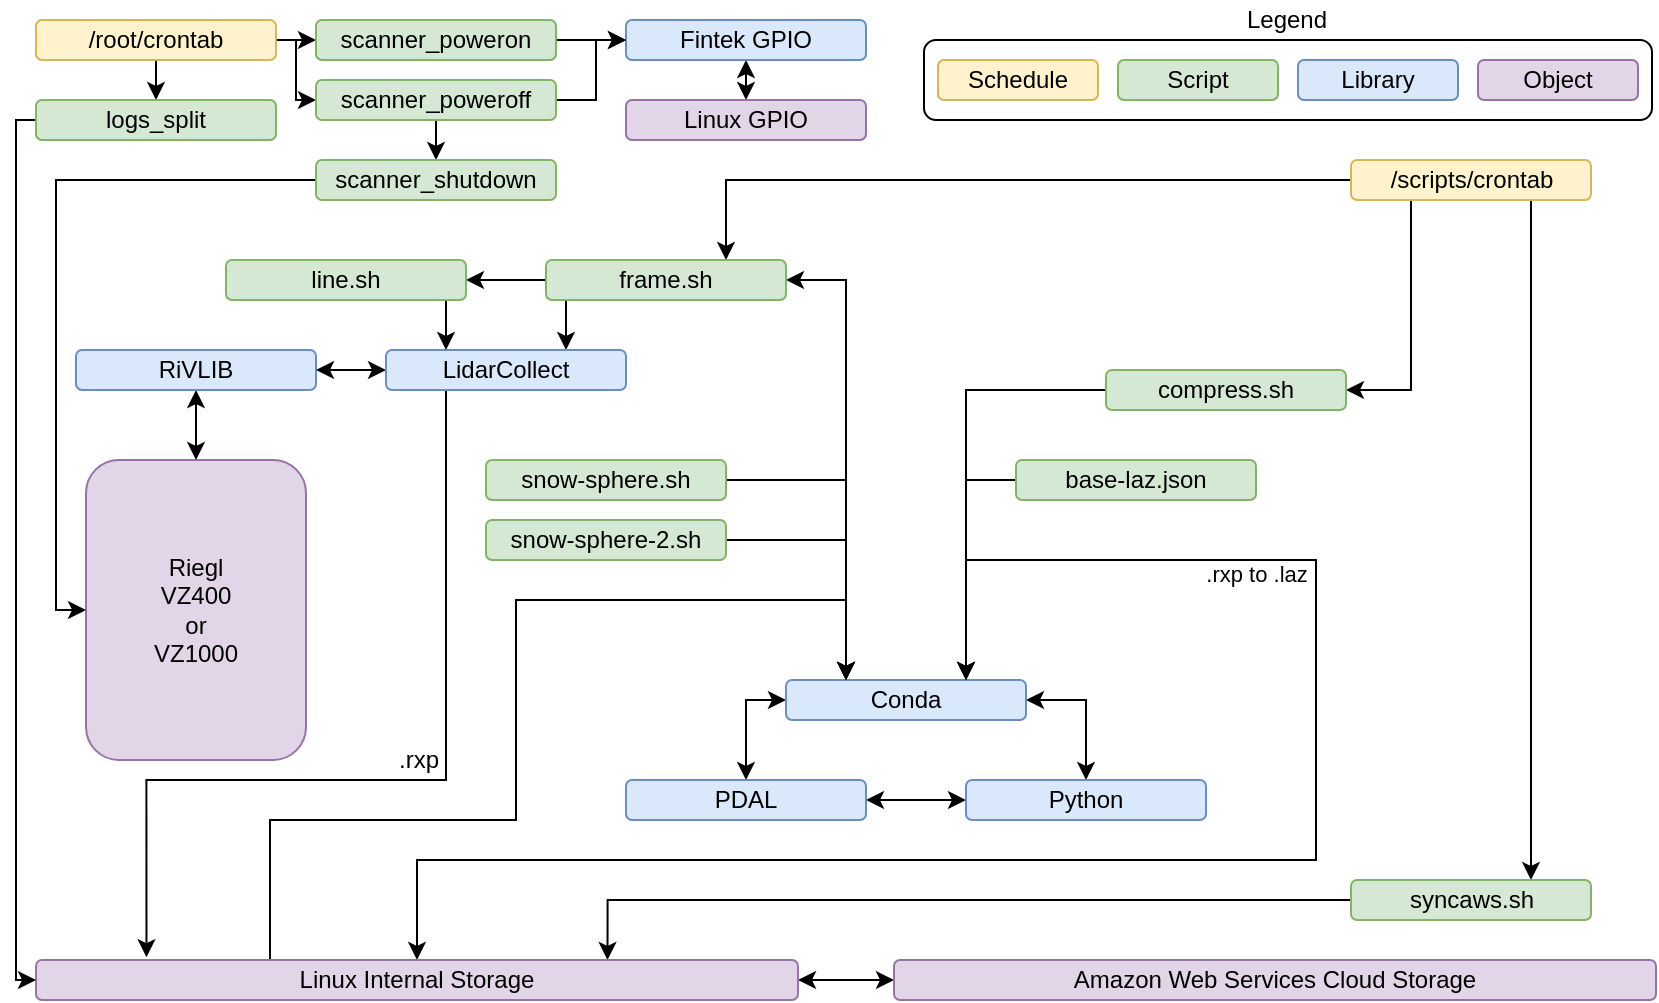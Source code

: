 <mxfile version="13.0.3" type="device"><diagram id="9uxglydsuGuWMLbdPVRm" name="Page-1"><mxGraphModel dx="1026" dy="604" grid="1" gridSize="10" guides="1" tooltips="1" connect="1" arrows="1" fold="1" page="1" pageScale="1" pageWidth="850" pageHeight="1100" math="0" shadow="0"><root><mxCell id="0"/><mxCell id="1" parent="0"/><mxCell id="aCed7OD410KUZfvJ1Qxq-87" value="" style="rounded=1;whiteSpace=wrap;html=1;" parent="1" vertex="1"><mxGeometry x="464" y="30" width="364" height="40" as="geometry"/></mxCell><mxCell id="acCSHRhD1ffh7godxbTG-2" style="edgeStyle=orthogonalEdgeStyle;rounded=0;orthogonalLoop=1;jettySize=auto;html=1;exitX=0.5;exitY=1;exitDx=0;exitDy=0;entryX=0.5;entryY=0;entryDx=0;entryDy=0;" edge="1" parent="1" source="aCed7OD410KUZfvJ1Qxq-1" target="acCSHRhD1ffh7godxbTG-1"><mxGeometry relative="1" as="geometry"/></mxCell><mxCell id="acCSHRhD1ffh7godxbTG-10" style="edgeStyle=orthogonalEdgeStyle;rounded=0;orthogonalLoop=1;jettySize=auto;html=1;exitX=1;exitY=0.5;exitDx=0;exitDy=0;entryX=0;entryY=0.5;entryDx=0;entryDy=0;" edge="1" parent="1" source="aCed7OD410KUZfvJ1Qxq-1" target="aCed7OD410KUZfvJ1Qxq-43"><mxGeometry relative="1" as="geometry"/></mxCell><mxCell id="acCSHRhD1ffh7godxbTG-11" style="edgeStyle=orthogonalEdgeStyle;rounded=0;orthogonalLoop=1;jettySize=auto;html=1;exitX=1;exitY=0.5;exitDx=0;exitDy=0;entryX=0;entryY=0.5;entryDx=0;entryDy=0;" edge="1" parent="1" source="aCed7OD410KUZfvJ1Qxq-1" target="aCed7OD410KUZfvJ1Qxq-44"><mxGeometry relative="1" as="geometry"><Array as="points"><mxPoint x="150" y="30"/><mxPoint x="150" y="60"/></Array></mxGeometry></mxCell><mxCell id="aCed7OD410KUZfvJ1Qxq-1" value="/root/crontab" style="rounded=1;whiteSpace=wrap;html=1;fillColor=#fff2cc;strokeColor=#d6b656;" parent="1" vertex="1"><mxGeometry x="20" y="20" width="120" height="20" as="geometry"/></mxCell><mxCell id="aCed7OD410KUZfvJ1Qxq-41" style="edgeStyle=orthogonalEdgeStyle;rounded=0;orthogonalLoop=1;jettySize=auto;html=1;exitX=0;exitY=0.5;exitDx=0;exitDy=0;entryX=0.75;entryY=0;entryDx=0;entryDy=0;startArrow=none;startFill=0;" parent="1" source="aCed7OD410KUZfvJ1Qxq-2" target="aCed7OD410KUZfvJ1Qxq-7" edge="1"><mxGeometry relative="1" as="geometry"/></mxCell><mxCell id="aCed7OD410KUZfvJ1Qxq-66" style="edgeStyle=orthogonalEdgeStyle;rounded=0;orthogonalLoop=1;jettySize=auto;html=1;exitX=0.25;exitY=1;exitDx=0;exitDy=0;entryX=1;entryY=0.5;entryDx=0;entryDy=0;startArrow=none;startFill=0;" parent="1" source="aCed7OD410KUZfvJ1Qxq-2" target="aCed7OD410KUZfvJ1Qxq-52" edge="1"><mxGeometry relative="1" as="geometry"/></mxCell><mxCell id="aCed7OD410KUZfvJ1Qxq-67" style="edgeStyle=orthogonalEdgeStyle;rounded=0;orthogonalLoop=1;jettySize=auto;html=1;exitX=0.75;exitY=1;exitDx=0;exitDy=0;entryX=0.75;entryY=0;entryDx=0;entryDy=0;startArrow=none;startFill=0;" parent="1" source="aCed7OD410KUZfvJ1Qxq-2" target="aCed7OD410KUZfvJ1Qxq-53" edge="1"><mxGeometry relative="1" as="geometry"/></mxCell><mxCell id="aCed7OD410KUZfvJ1Qxq-2" value="/scripts/crontab" style="rounded=1;whiteSpace=wrap;html=1;fillColor=#fff2cc;strokeColor=#d6b656;" parent="1" vertex="1"><mxGeometry x="677.5" y="90" width="120" height="20" as="geometry"/></mxCell><mxCell id="aCed7OD410KUZfvJ1Qxq-93" style="edgeStyle=orthogonalEdgeStyle;rounded=0;orthogonalLoop=1;jettySize=auto;html=1;exitX=0.5;exitY=1;exitDx=0;exitDy=0;entryX=0.5;entryY=0;entryDx=0;entryDy=0;startArrow=classic;startFill=1;" parent="1" source="aCed7OD410KUZfvJ1Qxq-3" target="aCed7OD410KUZfvJ1Qxq-92" edge="1"><mxGeometry relative="1" as="geometry"/></mxCell><mxCell id="aCed7OD410KUZfvJ1Qxq-3" value="Fintek GPIO" style="rounded=1;whiteSpace=wrap;html=1;fillColor=#dae8fc;strokeColor=#6c8ebf;" parent="1" vertex="1"><mxGeometry x="315" y="20" width="120" height="20" as="geometry"/></mxCell><mxCell id="aCed7OD410KUZfvJ1Qxq-5" value="Riegl&lt;br&gt;VZ400&lt;br&gt;or&lt;br&gt;VZ1000" style="rounded=1;whiteSpace=wrap;html=1;fillColor=#e1d5e7;strokeColor=#9673a6;" parent="1" vertex="1"><mxGeometry x="45" y="240" width="110" height="150" as="geometry"/></mxCell><mxCell id="aCed7OD410KUZfvJ1Qxq-21" style="edgeStyle=orthogonalEdgeStyle;rounded=0;orthogonalLoop=1;jettySize=auto;html=1;exitX=0.25;exitY=1;exitDx=0;exitDy=0;entryX=0.75;entryY=0;entryDx=0;entryDy=0;startArrow=none;startFill=0;" parent="1" source="aCed7OD410KUZfvJ1Qxq-7" target="aCed7OD410KUZfvJ1Qxq-9" edge="1"><mxGeometry relative="1" as="geometry"/></mxCell><mxCell id="aCed7OD410KUZfvJ1Qxq-22" style="edgeStyle=orthogonalEdgeStyle;rounded=0;orthogonalLoop=1;jettySize=auto;html=1;exitX=0;exitY=0.5;exitDx=0;exitDy=0;entryX=1;entryY=0.5;entryDx=0;entryDy=0;startArrow=none;startFill=0;" parent="1" source="aCed7OD410KUZfvJ1Qxq-7" target="aCed7OD410KUZfvJ1Qxq-16" edge="1"><mxGeometry relative="1" as="geometry"/></mxCell><mxCell id="aCed7OD410KUZfvJ1Qxq-61" style="edgeStyle=orthogonalEdgeStyle;rounded=0;orthogonalLoop=1;jettySize=auto;html=1;exitX=1;exitY=0.5;exitDx=0;exitDy=0;entryX=0.25;entryY=0;entryDx=0;entryDy=0;startArrow=classic;startFill=1;" parent="1" source="aCed7OD410KUZfvJ1Qxq-7" target="aCed7OD410KUZfvJ1Qxq-27" edge="1"><mxGeometry relative="1" as="geometry"/></mxCell><mxCell id="aCed7OD410KUZfvJ1Qxq-7" value="frame.sh" style="rounded=1;whiteSpace=wrap;html=1;fillColor=#d5e8d4;strokeColor=#82b366;" parent="1" vertex="1"><mxGeometry x="275" y="140" width="120" height="20" as="geometry"/></mxCell><mxCell id="aCed7OD410KUZfvJ1Qxq-103" style="edgeStyle=orthogonalEdgeStyle;rounded=0;orthogonalLoop=1;jettySize=auto;html=1;exitX=0.5;exitY=1;exitDx=0;exitDy=0;entryX=0.5;entryY=0;entryDx=0;entryDy=0;startArrow=classic;startFill=1;" parent="1" source="aCed7OD410KUZfvJ1Qxq-8" target="aCed7OD410KUZfvJ1Qxq-5" edge="1"><mxGeometry relative="1" as="geometry"/></mxCell><mxCell id="aCed7OD410KUZfvJ1Qxq-8" value="RiVLIB" style="rounded=1;whiteSpace=wrap;html=1;fillColor=#dae8fc;strokeColor=#6c8ebf;" parent="1" vertex="1"><mxGeometry x="40" y="185" width="120" height="20" as="geometry"/></mxCell><mxCell id="aCed7OD410KUZfvJ1Qxq-102" style="edgeStyle=orthogonalEdgeStyle;rounded=0;orthogonalLoop=1;jettySize=auto;html=1;exitX=0;exitY=0.5;exitDx=0;exitDy=0;entryX=1;entryY=0.5;entryDx=0;entryDy=0;startArrow=classic;startFill=1;" parent="1" source="aCed7OD410KUZfvJ1Qxq-9" target="aCed7OD410KUZfvJ1Qxq-8" edge="1"><mxGeometry relative="1" as="geometry"/></mxCell><mxCell id="acCSHRhD1ffh7godxbTG-6" style="edgeStyle=orthogonalEdgeStyle;rounded=0;orthogonalLoop=1;jettySize=auto;html=1;exitX=0.25;exitY=1;exitDx=0;exitDy=0;entryX=0.145;entryY=-0.07;entryDx=0;entryDy=0;entryPerimeter=0;" edge="1" parent="1" source="aCed7OD410KUZfvJ1Qxq-9" target="aCed7OD410KUZfvJ1Qxq-68"><mxGeometry relative="1" as="geometry"><Array as="points"><mxPoint x="225" y="400"/><mxPoint x="75" y="400"/></Array></mxGeometry></mxCell><mxCell id="aCed7OD410KUZfvJ1Qxq-9" value="LidarCollect" style="rounded=1;whiteSpace=wrap;html=1;fillColor=#dae8fc;strokeColor=#6c8ebf;" parent="1" vertex="1"><mxGeometry x="195" y="185" width="120" height="20" as="geometry"/></mxCell><mxCell id="aCed7OD410KUZfvJ1Qxq-20" style="edgeStyle=orthogonalEdgeStyle;rounded=0;orthogonalLoop=1;jettySize=auto;html=1;exitX=0.75;exitY=1;exitDx=0;exitDy=0;entryX=0.25;entryY=0;entryDx=0;entryDy=0;startArrow=none;startFill=0;" parent="1" source="aCed7OD410KUZfvJ1Qxq-16" target="aCed7OD410KUZfvJ1Qxq-9" edge="1"><mxGeometry relative="1" as="geometry"/></mxCell><mxCell id="aCed7OD410KUZfvJ1Qxq-16" value="line.sh" style="rounded=1;whiteSpace=wrap;html=1;fillColor=#d5e8d4;strokeColor=#82b366;" parent="1" vertex="1"><mxGeometry x="115" y="140" width="120" height="20" as="geometry"/></mxCell><mxCell id="aCed7OD410KUZfvJ1Qxq-31" style="edgeStyle=orthogonalEdgeStyle;rounded=0;orthogonalLoop=1;jettySize=auto;html=1;exitX=1;exitY=0.5;exitDx=0;exitDy=0;entryX=0.5;entryY=0;entryDx=0;entryDy=0;startArrow=classic;startFill=1;" parent="1" source="aCed7OD410KUZfvJ1Qxq-27" target="aCed7OD410KUZfvJ1Qxq-29" edge="1"><mxGeometry relative="1" as="geometry"/></mxCell><mxCell id="aCed7OD410KUZfvJ1Qxq-32" style="edgeStyle=orthogonalEdgeStyle;rounded=0;orthogonalLoop=1;jettySize=auto;html=1;exitX=0;exitY=0.5;exitDx=0;exitDy=0;entryX=0.5;entryY=0;entryDx=0;entryDy=0;startArrow=classic;startFill=1;" parent="1" source="aCed7OD410KUZfvJ1Qxq-27" target="aCed7OD410KUZfvJ1Qxq-28" edge="1"><mxGeometry relative="1" as="geometry"/></mxCell><mxCell id="aCed7OD410KUZfvJ1Qxq-27" value="Conda" style="rounded=1;whiteSpace=wrap;html=1;fillColor=#dae8fc;strokeColor=#6c8ebf;" parent="1" vertex="1"><mxGeometry x="395" y="350" width="120" height="20" as="geometry"/></mxCell><mxCell id="aCed7OD410KUZfvJ1Qxq-30" style="edgeStyle=orthogonalEdgeStyle;rounded=0;orthogonalLoop=1;jettySize=auto;html=1;exitX=1;exitY=0.5;exitDx=0;exitDy=0;entryX=0;entryY=0.5;entryDx=0;entryDy=0;startArrow=classic;startFill=1;" parent="1" source="aCed7OD410KUZfvJ1Qxq-28" target="aCed7OD410KUZfvJ1Qxq-29" edge="1"><mxGeometry relative="1" as="geometry"/></mxCell><mxCell id="aCed7OD410KUZfvJ1Qxq-28" value="PDAL" style="rounded=1;whiteSpace=wrap;html=1;fillColor=#dae8fc;strokeColor=#6c8ebf;" parent="1" vertex="1"><mxGeometry x="315" y="400" width="120" height="20" as="geometry"/></mxCell><mxCell id="aCed7OD410KUZfvJ1Qxq-29" value="Python" style="rounded=1;whiteSpace=wrap;html=1;fillColor=#dae8fc;strokeColor=#6c8ebf;" parent="1" vertex="1"><mxGeometry x="485" y="400" width="120" height="20" as="geometry"/></mxCell><mxCell id="aCed7OD410KUZfvJ1Qxq-96" style="edgeStyle=orthogonalEdgeStyle;rounded=0;orthogonalLoop=1;jettySize=auto;html=1;exitX=1;exitY=0.5;exitDx=0;exitDy=0;entryX=0.25;entryY=0;entryDx=0;entryDy=0;startArrow=none;startFill=0;" parent="1" source="aCed7OD410KUZfvJ1Qxq-35" target="aCed7OD410KUZfvJ1Qxq-27" edge="1"><mxGeometry relative="1" as="geometry"/></mxCell><mxCell id="aCed7OD410KUZfvJ1Qxq-35" value="snow-sphere.sh" style="rounded=1;whiteSpace=wrap;html=1;fillColor=#d5e8d4;strokeColor=#82b366;" parent="1" vertex="1"><mxGeometry x="245" y="240" width="120" height="20" as="geometry"/></mxCell><mxCell id="aCed7OD410KUZfvJ1Qxq-94" style="edgeStyle=orthogonalEdgeStyle;rounded=0;orthogonalLoop=1;jettySize=auto;html=1;exitX=1;exitY=0.5;exitDx=0;exitDy=0;entryX=0.25;entryY=0;entryDx=0;entryDy=0;startArrow=none;startFill=0;" parent="1" source="aCed7OD410KUZfvJ1Qxq-36" target="aCed7OD410KUZfvJ1Qxq-27" edge="1"><mxGeometry relative="1" as="geometry"/></mxCell><mxCell id="aCed7OD410KUZfvJ1Qxq-36" value="snow-sphere-2.sh" style="rounded=1;whiteSpace=wrap;html=1;fillColor=#d5e8d4;strokeColor=#82b366;" parent="1" vertex="1"><mxGeometry x="245" y="270" width="120" height="20" as="geometry"/></mxCell><mxCell id="aCed7OD410KUZfvJ1Qxq-83" style="edgeStyle=orthogonalEdgeStyle;rounded=0;orthogonalLoop=1;jettySize=auto;html=1;exitX=1;exitY=0.5;exitDx=0;exitDy=0;entryX=0;entryY=0.5;entryDx=0;entryDy=0;startArrow=none;startFill=0;" parent="1" source="aCed7OD410KUZfvJ1Qxq-43" target="aCed7OD410KUZfvJ1Qxq-3" edge="1"><mxGeometry relative="1" as="geometry"/></mxCell><mxCell id="aCed7OD410KUZfvJ1Qxq-43" value="scanner_poweron" style="rounded=1;whiteSpace=wrap;html=1;fillColor=#d5e8d4;strokeColor=#82b366;" parent="1" vertex="1"><mxGeometry x="160" y="20" width="120" height="20" as="geometry"/></mxCell><mxCell id="LBPASnpqSDTC3AXosvel-1" style="edgeStyle=orthogonalEdgeStyle;rounded=0;orthogonalLoop=1;jettySize=auto;html=1;exitX=0.5;exitY=1;exitDx=0;exitDy=0;entryX=0.5;entryY=0;entryDx=0;entryDy=0;" parent="1" source="aCed7OD410KUZfvJ1Qxq-44" target="aCed7OD410KUZfvJ1Qxq-45" edge="1"><mxGeometry relative="1" as="geometry"/></mxCell><mxCell id="LBPASnpqSDTC3AXosvel-3" style="edgeStyle=orthogonalEdgeStyle;rounded=0;orthogonalLoop=1;jettySize=auto;html=1;exitX=1;exitY=0.5;exitDx=0;exitDy=0;entryX=0;entryY=0.5;entryDx=0;entryDy=0;startArrow=none;startFill=0;" parent="1" source="aCed7OD410KUZfvJ1Qxq-44" target="aCed7OD410KUZfvJ1Qxq-3" edge="1"><mxGeometry relative="1" as="geometry"/></mxCell><mxCell id="aCed7OD410KUZfvJ1Qxq-44" value="scanner_poweroff" style="rounded=1;whiteSpace=wrap;html=1;fillColor=#d5e8d4;strokeColor=#82b366;" parent="1" vertex="1"><mxGeometry x="160" y="50" width="120" height="20" as="geometry"/></mxCell><mxCell id="acCSHRhD1ffh7godxbTG-8" style="edgeStyle=orthogonalEdgeStyle;rounded=0;orthogonalLoop=1;jettySize=auto;html=1;exitX=0;exitY=0.5;exitDx=0;exitDy=0;entryX=0;entryY=0.5;entryDx=0;entryDy=0;" edge="1" parent="1" source="aCed7OD410KUZfvJ1Qxq-45" target="aCed7OD410KUZfvJ1Qxq-5"><mxGeometry relative="1" as="geometry"><Array as="points"><mxPoint x="30" y="100"/><mxPoint x="30" y="315"/></Array></mxGeometry></mxCell><mxCell id="aCed7OD410KUZfvJ1Qxq-45" value="scanner_shutdown" style="rounded=1;whiteSpace=wrap;html=1;fillColor=#d5e8d4;strokeColor=#82b366;" parent="1" vertex="1"><mxGeometry x="160" y="90" width="120" height="20" as="geometry"/></mxCell><mxCell id="aCed7OD410KUZfvJ1Qxq-60" style="edgeStyle=orthogonalEdgeStyle;rounded=0;orthogonalLoop=1;jettySize=auto;html=1;exitX=0;exitY=0.5;exitDx=0;exitDy=0;entryX=0.75;entryY=0;entryDx=0;entryDy=0;startArrow=none;startFill=0;" parent="1" source="aCed7OD410KUZfvJ1Qxq-52" target="aCed7OD410KUZfvJ1Qxq-27" edge="1"><mxGeometry relative="1" as="geometry"/></mxCell><mxCell id="aCed7OD410KUZfvJ1Qxq-71" style="edgeStyle=orthogonalEdgeStyle;rounded=0;orthogonalLoop=1;jettySize=auto;html=1;exitX=0.75;exitY=0;exitDx=0;exitDy=0;entryX=0.5;entryY=0;entryDx=0;entryDy=0;startArrow=classic;startFill=1;" parent="1" source="aCed7OD410KUZfvJ1Qxq-27" target="aCed7OD410KUZfvJ1Qxq-68" edge="1"><mxGeometry relative="1" as="geometry"><Array as="points"><mxPoint x="485" y="290"/><mxPoint x="660" y="290"/><mxPoint x="660" y="440"/><mxPoint x="211" y="440"/></Array></mxGeometry></mxCell><mxCell id="aCed7OD410KUZfvJ1Qxq-72" value="&amp;nbsp;.rxp to .laz&amp;nbsp;" style="edgeLabel;html=1;align=center;verticalAlign=middle;resizable=0;points=[];labelBackgroundColor=none;" parent="aCed7OD410KUZfvJ1Qxq-71" vertex="1" connectable="0"><mxGeometry x="-0.249" y="-104" relative="1" as="geometry"><mxPoint x="73.96" y="-89.84" as="offset"/></mxGeometry></mxCell><mxCell id="aCed7OD410KUZfvJ1Qxq-52" value="compress.sh" style="rounded=1;whiteSpace=wrap;html=1;fillColor=#d5e8d4;strokeColor=#82b366;" parent="1" vertex="1"><mxGeometry x="555" y="195" width="120" height="20" as="geometry"/></mxCell><mxCell id="aCed7OD410KUZfvJ1Qxq-79" style="edgeStyle=orthogonalEdgeStyle;rounded=0;orthogonalLoop=1;jettySize=auto;html=1;exitX=0;exitY=0.5;exitDx=0;exitDy=0;entryX=0.75;entryY=0;entryDx=0;entryDy=0;startArrow=none;startFill=0;" parent="1" source="aCed7OD410KUZfvJ1Qxq-53" target="aCed7OD410KUZfvJ1Qxq-68" edge="1"><mxGeometry relative="1" as="geometry"/></mxCell><mxCell id="aCed7OD410KUZfvJ1Qxq-53" value="syncaws.sh" style="rounded=1;whiteSpace=wrap;html=1;fillColor=#d5e8d4;strokeColor=#82b366;" parent="1" vertex="1"><mxGeometry x="677.5" y="450" width="120" height="20" as="geometry"/></mxCell><mxCell id="aCed7OD410KUZfvJ1Qxq-97" style="edgeStyle=orthogonalEdgeStyle;rounded=0;orthogonalLoop=1;jettySize=auto;html=1;exitX=0;exitY=0.5;exitDx=0;exitDy=0;entryX=0.75;entryY=0;entryDx=0;entryDy=0;startArrow=none;startFill=0;" parent="1" source="aCed7OD410KUZfvJ1Qxq-64" target="aCed7OD410KUZfvJ1Qxq-27" edge="1"><mxGeometry relative="1" as="geometry"/></mxCell><mxCell id="aCed7OD410KUZfvJ1Qxq-64" value="base-laz.json" style="rounded=1;whiteSpace=wrap;html=1;fillColor=#d5e8d4;strokeColor=#82b366;" parent="1" vertex="1"><mxGeometry x="510" y="240" width="120" height="20" as="geometry"/></mxCell><mxCell id="aCed7OD410KUZfvJ1Qxq-76" style="edgeStyle=orthogonalEdgeStyle;rounded=0;orthogonalLoop=1;jettySize=auto;html=1;exitX=1;exitY=0.5;exitDx=0;exitDy=0;entryX=0;entryY=0.5;entryDx=0;entryDy=0;startArrow=classic;startFill=1;" parent="1" source="aCed7OD410KUZfvJ1Qxq-68" target="aCed7OD410KUZfvJ1Qxq-74" edge="1"><mxGeometry relative="1" as="geometry"/></mxCell><mxCell id="aCed7OD410KUZfvJ1Qxq-99" style="edgeStyle=orthogonalEdgeStyle;rounded=0;orthogonalLoop=1;jettySize=auto;html=1;exitX=0.25;exitY=0;exitDx=0;exitDy=0;entryX=0.25;entryY=0;entryDx=0;entryDy=0;startArrow=none;startFill=0;" parent="1" source="aCed7OD410KUZfvJ1Qxq-68" target="aCed7OD410KUZfvJ1Qxq-27" edge="1"><mxGeometry relative="1" as="geometry"><Array as="points"><mxPoint x="137" y="490"/><mxPoint x="137" y="420"/><mxPoint x="260" y="420"/><mxPoint x="260" y="310"/><mxPoint x="425" y="310"/></Array></mxGeometry></mxCell><mxCell id="aCed7OD410KUZfvJ1Qxq-68" value="Linux Internal Storage" style="rounded=1;whiteSpace=wrap;html=1;fillColor=#e1d5e7;strokeColor=#9673a6;" parent="1" vertex="1"><mxGeometry x="20" y="490" width="381" height="20" as="geometry"/></mxCell><mxCell id="aCed7OD410KUZfvJ1Qxq-74" value="Amazon Web Services Cloud Storage" style="rounded=1;whiteSpace=wrap;html=1;fillColor=#e1d5e7;strokeColor=#9673a6;" parent="1" vertex="1"><mxGeometry x="449" y="490" width="381" height="20" as="geometry"/></mxCell><mxCell id="aCed7OD410KUZfvJ1Qxq-80" value="Script" style="rounded=1;whiteSpace=wrap;html=1;fillColor=#d5e8d4;strokeColor=#82b366;" parent="1" vertex="1"><mxGeometry x="561" y="40" width="80" height="20" as="geometry"/></mxCell><mxCell id="aCed7OD410KUZfvJ1Qxq-81" value="Library" style="rounded=1;whiteSpace=wrap;html=1;fillColor=#dae8fc;strokeColor=#6c8ebf;" parent="1" vertex="1"><mxGeometry x="651" y="40" width="80" height="20" as="geometry"/></mxCell><mxCell id="aCed7OD410KUZfvJ1Qxq-82" value="Object" style="rounded=1;whiteSpace=wrap;html=1;fillColor=#e1d5e7;strokeColor=#9673a6;" parent="1" vertex="1"><mxGeometry x="741" y="40" width="80" height="20" as="geometry"/></mxCell><mxCell id="aCed7OD410KUZfvJ1Qxq-86" value="Schedule" style="rounded=1;whiteSpace=wrap;html=1;fillColor=#fff2cc;strokeColor=#d6b656;" parent="1" vertex="1"><mxGeometry x="471" y="40" width="80" height="20" as="geometry"/></mxCell><mxCell id="aCed7OD410KUZfvJ1Qxq-91" value="Legend" style="text;html=1;align=center;verticalAlign=middle;resizable=0;points=[];autosize=1;fillColor=none;strokeWidth=1;fontStyle=0;labelBackgroundColor=none;" parent="1" vertex="1"><mxGeometry x="615" y="10" width="60" height="20" as="geometry"/></mxCell><mxCell id="aCed7OD410KUZfvJ1Qxq-92" value="Linux GPIO" style="rounded=1;whiteSpace=wrap;html=1;fillColor=#e1d5e7;strokeColor=#9673a6;" parent="1" vertex="1"><mxGeometry x="315" y="60" width="120" height="20" as="geometry"/></mxCell><mxCell id="acCSHRhD1ffh7godxbTG-9" style="edgeStyle=orthogonalEdgeStyle;rounded=0;orthogonalLoop=1;jettySize=auto;html=1;exitX=0;exitY=0.5;exitDx=0;exitDy=0;entryX=0;entryY=0.5;entryDx=0;entryDy=0;" edge="1" parent="1" source="acCSHRhD1ffh7godxbTG-1" target="aCed7OD410KUZfvJ1Qxq-68"><mxGeometry relative="1" as="geometry"><Array as="points"><mxPoint x="10" y="70"/><mxPoint x="10" y="500"/></Array></mxGeometry></mxCell><mxCell id="acCSHRhD1ffh7godxbTG-1" value="logs_split" style="rounded=1;whiteSpace=wrap;html=1;fillColor=#d5e8d4;strokeColor=#82b366;" vertex="1" parent="1"><mxGeometry x="20" y="60" width="120" height="20" as="geometry"/></mxCell><mxCell id="acCSHRhD1ffh7godxbTG-7" value=".rxp" style="text;html=1;align=center;verticalAlign=middle;resizable=0;points=[];autosize=1;" vertex="1" parent="1"><mxGeometry x="190.5" y="380" width="40" height="20" as="geometry"/></mxCell></root></mxGraphModel></diagram></mxfile>